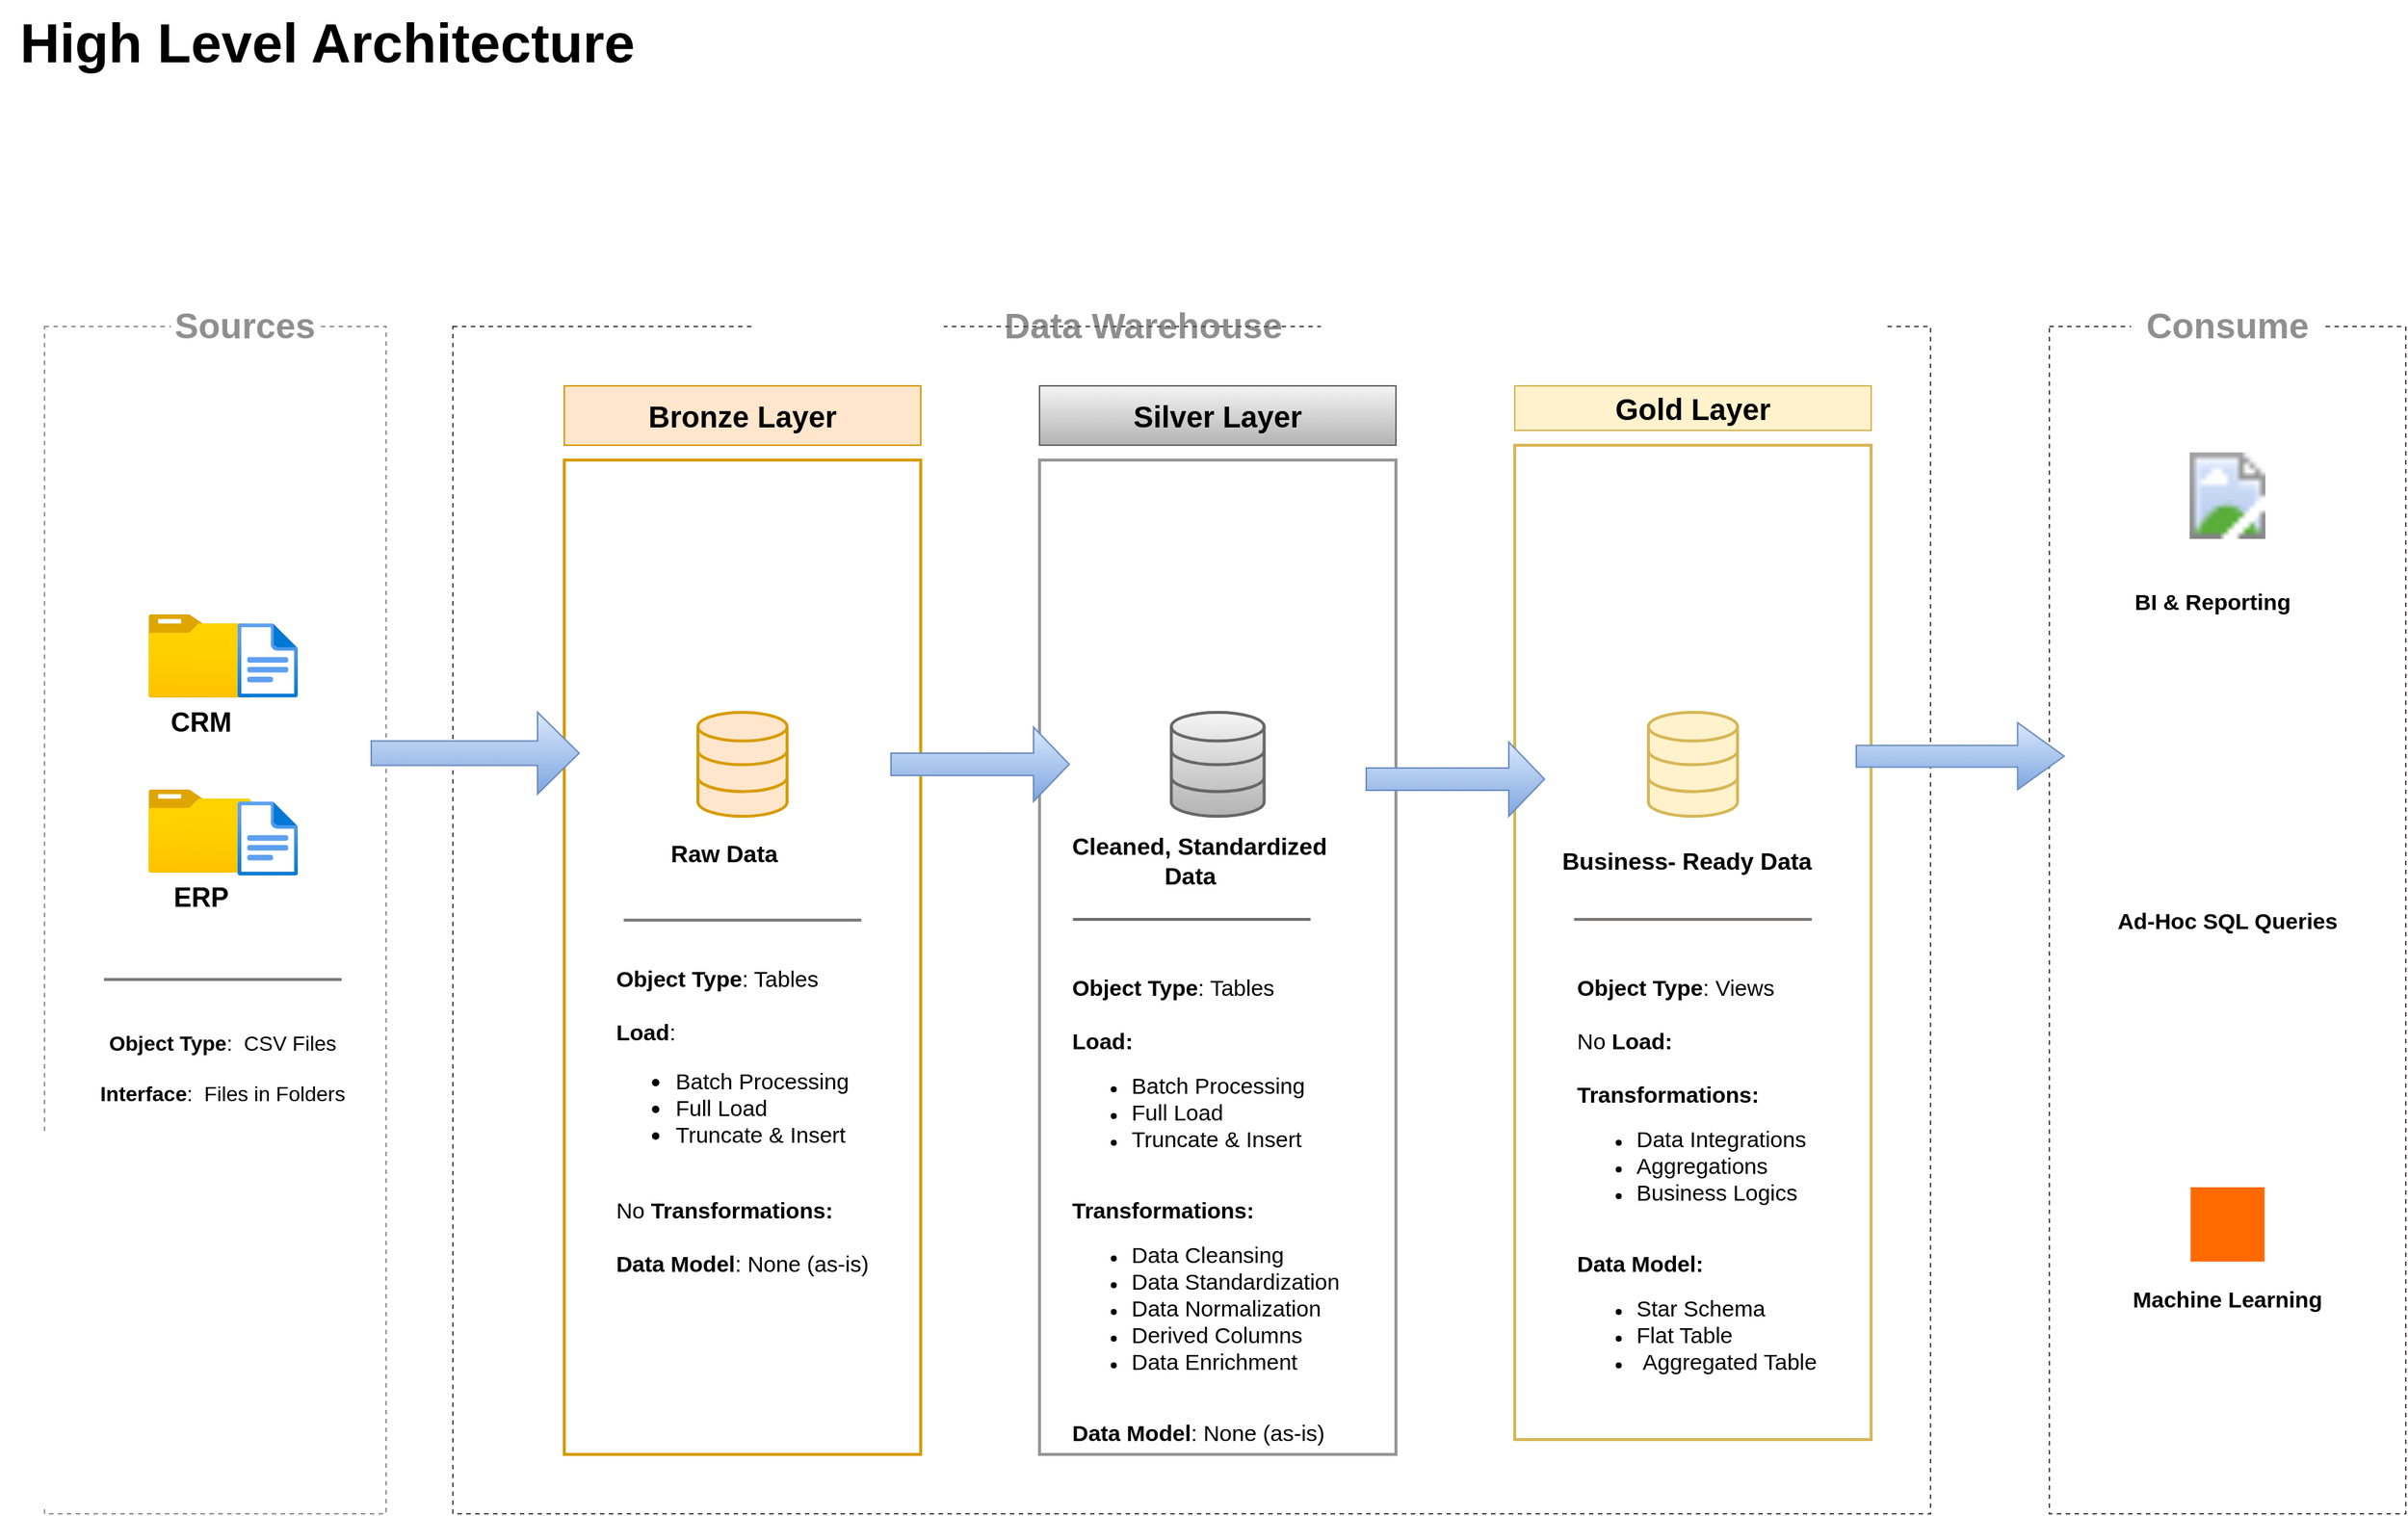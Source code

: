<mxfile version="28.1.2">
  <diagram name="Page-1" id="KZ527Z2WeU62SNMz53_8">
    <mxGraphModel dx="2066" dy="1209" grid="1" gridSize="10" guides="1" tooltips="1" connect="1" arrows="1" fold="1" page="1" pageScale="1" pageWidth="1920" pageHeight="1200" math="0" shadow="0">
      <root>
        <mxCell id="0" />
        <mxCell id="1" parent="0" />
        <mxCell id="5AL0kcftVzIRumSLT7eu-15" value="" style="rounded=0;whiteSpace=wrap;html=1;fillColor=none;strokeWidth=2;strokeColor=#d6b656;" vertex="1" parent="1">
          <mxGeometry x="1040" y="320" width="240" height="670" as="geometry" />
        </mxCell>
        <mxCell id="ws_PYhOWuExP3ZUZ7Aq1-1" value="" style="rounded=0;whiteSpace=wrap;html=1;fillColor=none;dashed=1;strokeColor=light-dark(#989090,#EDEDED);strokeWidth=1;" parent="1" vertex="1">
          <mxGeometry x="50" y="240" width="230" height="800" as="geometry" />
        </mxCell>
        <mxCell id="ws_PYhOWuExP3ZUZ7Aq1-4" value="&lt;font style=&quot;color: rgb(143, 143, 143);&quot;&gt;&lt;b&gt;Sources&lt;/b&gt;&lt;/font&gt;" style="rounded=0;whiteSpace=wrap;html=1;strokeColor=none;fontSize=24;" parent="1" vertex="1">
          <mxGeometry x="135" y="220" width="100" height="40" as="geometry" />
        </mxCell>
        <mxCell id="ws_PYhOWuExP3ZUZ7Aq1-7" value="&lt;font style=&quot;color: rgb(143, 143, 143);&quot;&gt;&lt;span&gt;Data Warehouse&lt;/span&gt;&lt;/font&gt;" style="rounded=0;whiteSpace=wrap;html=1;strokeColor=none;fontSize=24;fontStyle=1" parent="1" vertex="1">
          <mxGeometry x="690" y="220" width="200" height="40" as="geometry" />
        </mxCell>
        <mxCell id="ws_PYhOWuExP3ZUZ7Aq1-6" value="" style="rounded=0;whiteSpace=wrap;html=1;fillColor=none;dashed=1;strokeColor=light-dark(#514d4d, #ededed);" parent="1" vertex="1">
          <mxGeometry x="325" y="240" width="995" height="800" as="geometry" />
        </mxCell>
        <mxCell id="ws_PYhOWuExP3ZUZ7Aq1-8" value="" style="rounded=0;whiteSpace=wrap;html=1;fillColor=none;dashed=1;strokeColor=light-dark(#514d4d, #ededed);" parent="1" vertex="1">
          <mxGeometry x="1400" y="240" width="240" height="800" as="geometry" />
        </mxCell>
        <mxCell id="ws_PYhOWuExP3ZUZ7Aq1-9" value="&lt;font style=&quot;font-size: 24px; color: rgb(143, 143, 143);&quot;&gt;&lt;b&gt;Consume&lt;/b&gt;&lt;/font&gt;" style="rounded=0;whiteSpace=wrap;html=1;strokeColor=none;" parent="1" vertex="1">
          <mxGeometry x="1455" y="220" width="130" height="40" as="geometry" />
        </mxCell>
        <mxCell id="ws_PYhOWuExP3ZUZ7Aq1-10" value="&lt;font style=&quot;font-size: 20px;&quot;&gt;&lt;b&gt;Bronze Layer&lt;/b&gt;&lt;/font&gt;" style="rounded=0;whiteSpace=wrap;html=1;fillColor=#ffe6cc;strokeColor=#d79b00;" parent="1" vertex="1">
          <mxGeometry x="400" y="280" width="240" height="40" as="geometry" />
        </mxCell>
        <mxCell id="ws_PYhOWuExP3ZUZ7Aq1-12" value="" style="rounded=0;whiteSpace=wrap;html=1;fillColor=none;strokeWidth=2;strokeColor=#d79b00;" parent="1" vertex="1">
          <mxGeometry x="400" y="330" width="240" height="670" as="geometry" />
        </mxCell>
        <mxCell id="ws_PYhOWuExP3ZUZ7Aq1-13" value="&lt;font style=&quot;font-size: 20px;&quot;&gt;Silver Layer&lt;/font&gt;" style="rounded=0;whiteSpace=wrap;html=1;fillColor=#f5f5f5;strokeColor=#666666;gradientColor=#b3b3b3;fontStyle=1" parent="1" vertex="1">
          <mxGeometry x="720" y="280" width="240" height="40" as="geometry" />
        </mxCell>
        <mxCell id="ws_PYhOWuExP3ZUZ7Aq1-14" value="" style="rounded=0;whiteSpace=wrap;html=1;fillColor=none;strokeWidth=2;gradientColor=#b3b3b3;strokeColor=light-dark(#969696, #959595);" parent="1" vertex="1">
          <mxGeometry x="720" y="330" width="240" height="670" as="geometry" />
        </mxCell>
        <mxCell id="ws_PYhOWuExP3ZUZ7Aq1-15" value="&lt;font style=&quot;font-size: 20px;&quot;&gt;Gold Layer&lt;/font&gt;" style="rounded=0;whiteSpace=wrap;html=1;fillColor=#fff2cc;strokeColor=#d6b656;fontStyle=1" parent="1" vertex="1">
          <mxGeometry x="1040" y="280" width="240" height="30" as="geometry" />
        </mxCell>
        <mxCell id="ws_PYhOWuExP3ZUZ7Aq1-23" value="&lt;font style=&quot;font-size: 18px;&quot;&gt;&lt;b&gt;CRM&lt;/b&gt;&lt;/font&gt;" style="image;aspect=fixed;html=1;points=[];align=center;fontSize=12;image=img/lib/azure2/general/Folder_Blank.svg;" parent="1" vertex="1">
          <mxGeometry x="120" y="434" width="69" height="56.0" as="geometry" />
        </mxCell>
        <mxCell id="ws_PYhOWuExP3ZUZ7Aq1-27" value="" style="image;aspect=fixed;html=1;points=[];align=center;fontSize=12;image=img/lib/azure2/general/File.svg;" parent="1" vertex="1">
          <mxGeometry x="180" y="440" width="40.58" height="50" as="geometry" />
        </mxCell>
        <mxCell id="ws_PYhOWuExP3ZUZ7Aq1-31" value="&lt;font style=&quot;font-size: 18px;&quot;&gt;&lt;b&gt;ERP&lt;/b&gt;&lt;/font&gt;" style="image;aspect=fixed;html=1;points=[];align=center;fontSize=12;image=img/lib/azure2/general/Folder_Blank.svg;" parent="1" vertex="1">
          <mxGeometry x="120" y="552" width="69" height="56.0" as="geometry" />
        </mxCell>
        <mxCell id="ws_PYhOWuExP3ZUZ7Aq1-32" value="" style="image;aspect=fixed;html=1;points=[];align=center;fontSize=12;image=img/lib/azure2/general/File.svg;" parent="1" vertex="1">
          <mxGeometry x="180.0" y="560" width="40.58" height="50" as="geometry" />
        </mxCell>
        <mxCell id="ws_PYhOWuExP3ZUZ7Aq1-34" value="&lt;font&gt;&lt;b&gt;High Level Architecture&lt;/b&gt;&lt;/font&gt;" style="text;html=1;align=center;verticalAlign=middle;resizable=0;points=[];autosize=1;strokeColor=none;fillColor=none;fontSize=37;" parent="1" vertex="1">
          <mxGeometry x="20.0" y="20" width="440" height="60" as="geometry" />
        </mxCell>
        <mxCell id="ws_PYhOWuExP3ZUZ7Aq1-47" value="&lt;font style=&quot;font-size: 14px;&quot;&gt;&lt;b style=&quot;&quot;&gt;Object Type&lt;/b&gt;:&amp;nbsp; CSV Files&lt;/font&gt;&lt;div&gt;&lt;font style=&quot;font-size: 14px;&quot;&gt;&lt;br&gt;&lt;/font&gt;&lt;/div&gt;&lt;div&gt;&lt;font style=&quot;font-size: 14px;&quot;&gt;&lt;b style=&quot;&quot;&gt;Interface&lt;/b&gt;:&amp;nbsp; Files in Folders&lt;/font&gt;&lt;/div&gt;" style="rounded=0;whiteSpace=wrap;html=1;fillColor=none;strokeColor=none;" parent="1" vertex="1">
          <mxGeometry x="80" y="710" width="180" height="60" as="geometry" />
        </mxCell>
        <mxCell id="ws_PYhOWuExP3ZUZ7Aq1-53" value="" style="endArrow=none;html=1;rounded=0;strokeColor=#7C7C7C;strokeWidth=2;" parent="1" edge="1">
          <mxGeometry relative="1" as="geometry">
            <mxPoint x="90" y="680" as="sourcePoint" />
            <mxPoint x="250" y="680" as="targetPoint" />
          </mxGeometry>
        </mxCell>
        <mxCell id="ws_PYhOWuExP3ZUZ7Aq1-54" value="" style="resizable=0;html=1;whiteSpace=wrap;align=right;verticalAlign=bottom;" parent="ws_PYhOWuExP3ZUZ7Aq1-53" connectable="0" vertex="1">
          <mxGeometry x="1" relative="1" as="geometry" />
        </mxCell>
        <mxCell id="ws_PYhOWuExP3ZUZ7Aq1-56" value="" style="html=1;verticalLabelPosition=bottom;align=center;labelBackgroundColor=#ffffff;verticalAlign=top;strokeWidth=2;strokeColor=#d79b00;shadow=0;dashed=0;shape=mxgraph.ios7.icons.data;fontSize=24;fillColor=#ffe6cc;" parent="1" vertex="1">
          <mxGeometry x="490" y="500" width="60" height="70" as="geometry" />
        </mxCell>
        <mxCell id="ws_PYhOWuExP3ZUZ7Aq1-59" value="" style="html=1;verticalLabelPosition=bottom;align=center;labelBackgroundColor=#ffffff;verticalAlign=top;strokeWidth=2;strokeColor=#666666;shadow=0;dashed=0;shape=mxgraph.ios7.icons.data;fillColor=#f5f5f5;gradientColor=#b3b3b3;" parent="1" vertex="1">
          <mxGeometry x="808.75" y="500" width="62.5" height="70" as="geometry" />
        </mxCell>
        <mxCell id="ws_PYhOWuExP3ZUZ7Aq1-76" value="" style="shape=singleArrow;whiteSpace=wrap;html=1;fillColor=#dae8fc;strokeColor=#6c8ebf;gradientColor=#7ea6e0;" parent="1" vertex="1">
          <mxGeometry x="270" y="500" width="140" height="55" as="geometry" />
        </mxCell>
        <mxCell id="ws_PYhOWuExP3ZUZ7Aq1-78" value="" style="shape=singleArrow;whiteSpace=wrap;html=1;fillColor=#dae8fc;gradientColor=#7ea6e0;strokeColor=#6c8ebf;" parent="1" vertex="1">
          <mxGeometry x="940" y="520" width="120" height="50" as="geometry" />
        </mxCell>
        <mxCell id="ws_PYhOWuExP3ZUZ7Aq1-77" value="" style="shape=singleArrow;whiteSpace=wrap;html=1;fillColor=#dae8fc;gradientColor=#7ea6e0;strokeColor=#6c8ebf;" parent="1" vertex="1">
          <mxGeometry x="620" y="510" width="120" height="50" as="geometry" />
        </mxCell>
        <mxCell id="ws_PYhOWuExP3ZUZ7Aq1-79" value="" style="shape=singleArrow;whiteSpace=wrap;html=1;arrowWidth=0.325;arrowSize=0.224;fillColor=#dae8fc;gradientColor=#7ea6e0;strokeColor=#6c8ebf;" parent="1" vertex="1">
          <mxGeometry x="1270" y="507" width="140" height="45" as="geometry" />
        </mxCell>
        <mxCell id="ws_PYhOWuExP3ZUZ7Aq1-86" value="" style="endArrow=none;html=1;rounded=0;strokeWidth=2;strokeColor=light-dark(#7e7c7c, #999999);" parent="1" edge="1">
          <mxGeometry relative="1" as="geometry">
            <mxPoint x="440" y="640" as="sourcePoint" />
            <mxPoint x="600" y="640" as="targetPoint" />
          </mxGeometry>
        </mxCell>
        <mxCell id="ws_PYhOWuExP3ZUZ7Aq1-87" value="" style="resizable=0;html=1;whiteSpace=wrap;align=right;verticalAlign=bottom;" parent="ws_PYhOWuExP3ZUZ7Aq1-86" connectable="0" vertex="1">
          <mxGeometry x="1" relative="1" as="geometry" />
        </mxCell>
        <mxCell id="ws_PYhOWuExP3ZUZ7Aq1-89" value="" style="endArrow=none;html=1;rounded=0;strokeColor=light-dark(#707070, #ededed);strokeWidth=2;" parent="1" edge="1">
          <mxGeometry relative="1" as="geometry">
            <mxPoint x="742.5" y="639.5" as="sourcePoint" />
            <mxPoint x="902.5" y="639.5" as="targetPoint" />
            <Array as="points" />
          </mxGeometry>
        </mxCell>
        <mxCell id="ws_PYhOWuExP3ZUZ7Aq1-90" value="" style="resizable=0;html=1;whiteSpace=wrap;align=right;verticalAlign=bottom;" parent="ws_PYhOWuExP3ZUZ7Aq1-89" connectable="0" vertex="1">
          <mxGeometry x="1" relative="1" as="geometry" />
        </mxCell>
        <mxCell id="ws_PYhOWuExP3ZUZ7Aq1-99" value="&lt;div style=&quot;text-align: left;&quot;&gt;&lt;b style=&quot;background-color: transparent; color: light-dark(rgb(0, 0, 0), rgb(255, 255, 255)); font-size: 15px;&quot;&gt;Object Type&lt;/b&gt;&lt;span style=&quot;background-color: transparent; color: light-dark(rgb(0, 0, 0), rgb(255, 255, 255)); font-size: 15px;&quot;&gt;: Tables&lt;/span&gt;&lt;br&gt;&lt;span style=&quot;font-size: 15px;&quot;&gt;&lt;b&gt;&lt;br&gt;&lt;/b&gt;&lt;/span&gt;&lt;b style=&quot;background-color: transparent; color: light-dark(rgb(0, 0, 0), rgb(255, 255, 255)); font-size: 15px;&quot;&gt;Load&lt;/b&gt;&lt;span style=&quot;background-color: transparent; color: light-dark(rgb(0, 0, 0), rgb(255, 255, 255)); font-size: 15px;&quot;&gt;:&lt;/span&gt;&lt;span style=&quot;font-size: 15px;&quot;&gt;&lt;br&gt;&lt;ul&gt;&lt;li&gt;&lt;span style=&quot;background-color: transparent; color: light-dark(rgb(0, 0, 0), rgb(255, 255, 255)); font-size: 15px;&quot;&gt;Batch Processing&lt;/span&gt;&lt;/li&gt;&lt;li&gt;&lt;span style=&quot;background-color: transparent; color: light-dark(rgb(0, 0, 0), rgb(255, 255, 255)); font-size: 15px;&quot;&gt;Full Load&lt;/span&gt;&lt;/li&gt;&lt;li&gt;&lt;span style=&quot;background-color: transparent; color: light-dark(rgb(0, 0, 0), rgb(255, 255, 255)); font-size: 15px; text-align: center;&quot;&gt;Truncate &amp;amp; Insert&lt;/span&gt;&lt;span style=&quot;background-color: transparent; color: light-dark(rgb(0, 0, 0), rgb(255, 255, 255)); text-align: center; font-size: 15px;&quot;&gt;&amp;nbsp;&lt;/span&gt;&lt;/li&gt;&lt;/ul&gt;&lt;/span&gt;&lt;span style=&quot;font-size: 15px;&quot;&gt;&lt;b&gt;&lt;br&gt;&lt;/b&gt;&lt;/span&gt;&lt;span style=&quot;background-color: transparent; color: light-dark(rgb(0, 0, 0), rgb(255, 255, 255)); text-align: center; font-size: 15px;&quot;&gt;No&lt;/span&gt;&lt;b style=&quot;background-color: transparent; color: light-dark(rgb(0, 0, 0), rgb(255, 255, 255)); text-align: center; font-size: 15px;&quot;&gt; Transformations:&lt;/b&gt;&lt;br&gt;&lt;span style=&quot;font-size: 15px;&quot;&gt;&lt;b&gt;&lt;br&gt;&lt;/b&gt;&lt;/span&gt;&lt;b style=&quot;background-color: transparent; color: light-dark(rgb(0, 0, 0), rgb(255, 255, 255)); font-size: 15px;&quot;&gt;Data Model&lt;/b&gt;&lt;span style=&quot;background-color: transparent; color: light-dark(rgb(0, 0, 0), rgb(255, 255, 255)); font-size: 15px;&quot;&gt;: None (as-is)&lt;/span&gt;&lt;/div&gt;" style="text;html=1;align=center;verticalAlign=middle;whiteSpace=wrap;rounded=0;" parent="1" vertex="1">
          <mxGeometry x="430" y="660" width="180" height="230" as="geometry" />
        </mxCell>
        <mxCell id="ws_PYhOWuExP3ZUZ7Aq1-107" value="&lt;font&gt;&lt;b&gt;Raw Data&amp;nbsp;&lt;/b&gt;&lt;/font&gt;" style="text;html=1;align=center;verticalAlign=middle;whiteSpace=wrap;rounded=0;fontSize=16;" parent="1" vertex="1">
          <mxGeometry x="450" y="580" width="120" height="30" as="geometry" />
        </mxCell>
        <mxCell id="ws_PYhOWuExP3ZUZ7Aq1-108" value="&lt;font style=&quot;font-size: 16px;&quot;&gt;&lt;b style=&quot;&quot;&gt;Cleaned, Standardized&amp;nbsp; &amp;nbsp; &amp;nbsp; &amp;nbsp; &amp;nbsp; &amp;nbsp; &amp;nbsp; &amp;nbsp; &amp;nbsp; Data&lt;/b&gt;&lt;/font&gt;" style="text;html=1;align=left;verticalAlign=middle;whiteSpace=wrap;rounded=0;" parent="1" vertex="1">
          <mxGeometry x="740" y="585" width="190" height="30" as="geometry" />
        </mxCell>
        <mxCell id="ws_PYhOWuExP3ZUZ7Aq1-114" value="&lt;font style=&quot;font-size: 15px;&quot;&gt;&lt;b&gt;Object Type&lt;/b&gt;: Tables&lt;br&gt;&lt;br&gt;&lt;b&gt;Load:&lt;/b&gt;&lt;/font&gt;&lt;div&gt;&lt;ul&gt;&lt;li&gt;&lt;span style=&quot;font-size: 15px; background-color: transparent; color: light-dark(rgb(0, 0, 0), rgb(255, 255, 255));&quot;&gt;Batch Processing&lt;/span&gt;&lt;/li&gt;&lt;li&gt;&lt;font style=&quot;font-size: 15px;&quot;&gt;Full Load&lt;/font&gt;&lt;/li&gt;&lt;li&gt;&lt;font style=&quot;font-size: 15px;&quot;&gt;Truncate &amp;amp; Insert&lt;/font&gt;&lt;/li&gt;&lt;/ul&gt;&lt;/div&gt;&lt;div&gt;&lt;font style=&quot;font-size: 15px;&quot;&gt;&lt;br&gt;&lt;/font&gt;&lt;/div&gt;&lt;div&gt;&lt;font style=&quot;font-size: 15px;&quot;&gt;&lt;b&gt;Transformations:&lt;/b&gt;&lt;br&gt;&lt;/font&gt;&lt;/div&gt;&lt;div&gt;&lt;ul&gt;&lt;li&gt;&lt;font style=&quot;font-size: 15px;&quot;&gt;Data Cleansing&lt;/font&gt;&lt;/li&gt;&lt;li&gt;&lt;font style=&quot;font-size: 15px;&quot;&gt;Data Standardization&lt;/font&gt;&lt;/li&gt;&lt;li&gt;&lt;font style=&quot;font-size: 15px;&quot;&gt;Data Normalization&lt;/font&gt;&lt;/li&gt;&lt;li&gt;&lt;font style=&quot;font-size: 15px;&quot;&gt;Derived Columns&lt;/font&gt;&lt;/li&gt;&lt;li&gt;&lt;font style=&quot;font-size: 15px;&quot;&gt;Data Enrichment&lt;/font&gt;&lt;/li&gt;&lt;/ul&gt;&lt;div&gt;&lt;font style=&quot;font-size: 15px;&quot;&gt;&lt;br&gt;&lt;b&gt;Data Model&lt;/b&gt;: None (as-is)&lt;/font&gt;&lt;/div&gt;&lt;/div&gt;" style="text;whiteSpace=wrap;html=1;" parent="1" vertex="1">
          <mxGeometry x="740" y="670" width="200" height="320" as="geometry" />
        </mxCell>
        <mxCell id="ws_PYhOWuExP3ZUZ7Aq1-116" value="" style="image;aspect=fixed;html=1;points=[];align=center;fontSize=12;image=img/lib/azure2/power_platform/PowerBI.svg;" parent="1" vertex="1">
          <mxGeometry x="1494.5" y="320" width="51" height="68" as="geometry" />
        </mxCell>
        <mxCell id="ws_PYhOWuExP3ZUZ7Aq1-123" value="" style="points=[];aspect=fixed;html=1;align=center;shadow=0;dashed=0;fillColor=#FF6A00;strokeColor=none;shape=mxgraph.alibaba_cloud.machine_learning;" parent="1" vertex="1">
          <mxGeometry x="1495.1" y="820" width="49.8" height="50.1" as="geometry" />
        </mxCell>
        <mxCell id="ws_PYhOWuExP3ZUZ7Aq1-124" value="&lt;font style=&quot;font-size: 15px;&quot;&gt;&lt;b&gt;Machine Learning&lt;/b&gt;&lt;/font&gt;" style="text;html=1;align=center;verticalAlign=middle;whiteSpace=wrap;rounded=0;" parent="1" vertex="1">
          <mxGeometry x="1450" y="880" width="140" height="30" as="geometry" />
        </mxCell>
        <mxCell id="ws_PYhOWuExP3ZUZ7Aq1-125" value="&lt;font style=&quot;font-size: 15px;&quot;&gt;&lt;b&gt;BI &amp;amp; Reporting&lt;/b&gt;&lt;/font&gt;" style="text;html=1;align=center;verticalAlign=middle;whiteSpace=wrap;rounded=0;" parent="1" vertex="1">
          <mxGeometry x="1440" y="410" width="140" height="30" as="geometry" />
        </mxCell>
        <mxCell id="ws_PYhOWuExP3ZUZ7Aq1-126" value="&lt;b&gt;&lt;font style=&quot;font-size: 15px;&quot;&gt;Ad-Hoc SQL Queries&lt;/font&gt;&lt;/b&gt;" style="text;html=1;align=center;verticalAlign=middle;whiteSpace=wrap;rounded=0;" parent="1" vertex="1">
          <mxGeometry x="1440" y="625" width="160" height="30" as="geometry" />
        </mxCell>
        <mxCell id="5AL0kcftVzIRumSLT7eu-16" value="&lt;font style=&quot;font-size: 15px;&quot;&gt;&lt;b&gt;Object Type&lt;/b&gt;: Views&lt;br&gt;&lt;br&gt;No&lt;b&gt; Load:&lt;/b&gt;&lt;/font&gt;&lt;div&gt;&lt;span style=&quot;font-size: 15px;&quot;&gt;&lt;b&gt;&lt;br&gt;&lt;/b&gt;&lt;/span&gt;&lt;/div&gt;&lt;div&gt;&lt;span style=&quot;font-size: 15px;&quot;&gt;&lt;b&gt;Transformations:&lt;br&gt;&lt;/b&gt;&lt;/span&gt;&lt;div&gt;&lt;ul&gt;&lt;li&gt;&lt;span style=&quot;background-color: transparent; color: light-dark(rgb(0, 0, 0), rgb(255, 255, 255)); font-size: 15px;&quot;&gt;Data Integrations&lt;/span&gt;&lt;/li&gt;&lt;li&gt;&lt;span style=&quot;font-size: 15px; background-color: transparent; color: light-dark(rgb(0, 0, 0), rgb(255, 255, 255));&quot;&gt;Aggregations&lt;/span&gt;&lt;/li&gt;&lt;li&gt;&lt;span style=&quot;font-size: 15px; background-color: transparent; color: light-dark(rgb(0, 0, 0), rgb(255, 255, 255));&quot;&gt;Business Logics&lt;/span&gt;&lt;/li&gt;&lt;/ul&gt;&lt;/div&gt;&lt;div&gt;&lt;font style=&quot;font-size: 15px;&quot;&gt;&lt;br&gt;&lt;/font&gt;&lt;/div&gt;&lt;div&gt;&lt;font style=&quot;font-size: 15px;&quot;&gt;&lt;b&gt;Data Model:&lt;/b&gt;&lt;br&gt;&lt;/font&gt;&lt;/div&gt;&lt;div&gt;&lt;ul&gt;&lt;li&gt;&lt;span style=&quot;font-size: 15px; background-color: transparent; color: light-dark(rgb(0, 0, 0), rgb(255, 255, 255));&quot;&gt;Star Schema&lt;/span&gt;&lt;/li&gt;&lt;li&gt;&lt;span style=&quot;font-size: 15px; background-color: transparent; color: light-dark(rgb(0, 0, 0), rgb(255, 255, 255));&quot;&gt;Flat Table&lt;/span&gt;&lt;/li&gt;&lt;li&gt;&lt;span style=&quot;font-size: 15px; background-color: transparent; color: light-dark(rgb(0, 0, 0), rgb(255, 255, 255));&quot;&gt;&amp;nbsp;Aggregated Table&lt;/span&gt;&lt;/li&gt;&lt;/ul&gt;&lt;/div&gt;&lt;div&gt;&lt;br&gt;&lt;/div&gt;&lt;/div&gt;" style="text;whiteSpace=wrap;html=1;" vertex="1" parent="1">
          <mxGeometry x="1080" y="670" width="200" height="320" as="geometry" />
        </mxCell>
        <mxCell id="5AL0kcftVzIRumSLT7eu-17" value="" style="html=1;verticalLabelPosition=bottom;align=center;labelBackgroundColor=#ffffff;verticalAlign=top;strokeWidth=2;strokeColor=#d6b656;shadow=0;dashed=0;shape=mxgraph.ios7.icons.data;fillColor=#fff2cc;" vertex="1" parent="1">
          <mxGeometry x="1130" y="500" width="60" height="70" as="geometry" />
        </mxCell>
        <mxCell id="5AL0kcftVzIRumSLT7eu-18" value="&lt;font style=&quot;font-size: 16px;&quot;&gt;&lt;b style=&quot;&quot;&gt;Business- Ready Data&lt;/b&gt;&lt;/font&gt;" style="text;html=1;align=left;verticalAlign=middle;whiteSpace=wrap;rounded=0;" vertex="1" parent="1">
          <mxGeometry x="1070" y="585" width="190" height="30" as="geometry" />
        </mxCell>
        <mxCell id="5AL0kcftVzIRumSLT7eu-23" value="" style="endArrow=none;html=1;rounded=0;strokeWidth=2;strokeColor=light-dark(#7c7979, #ededed);" edge="1" parent="1">
          <mxGeometry relative="1" as="geometry">
            <mxPoint x="1080" y="639.5" as="sourcePoint" />
            <mxPoint x="1240" y="639.5" as="targetPoint" />
            <Array as="points" />
          </mxGeometry>
        </mxCell>
        <mxCell id="5AL0kcftVzIRumSLT7eu-24" value="" style="resizable=0;html=1;whiteSpace=wrap;align=right;verticalAlign=bottom;" connectable="0" vertex="1" parent="5AL0kcftVzIRumSLT7eu-23">
          <mxGeometry x="1" relative="1" as="geometry" />
        </mxCell>
      </root>
    </mxGraphModel>
  </diagram>
</mxfile>
